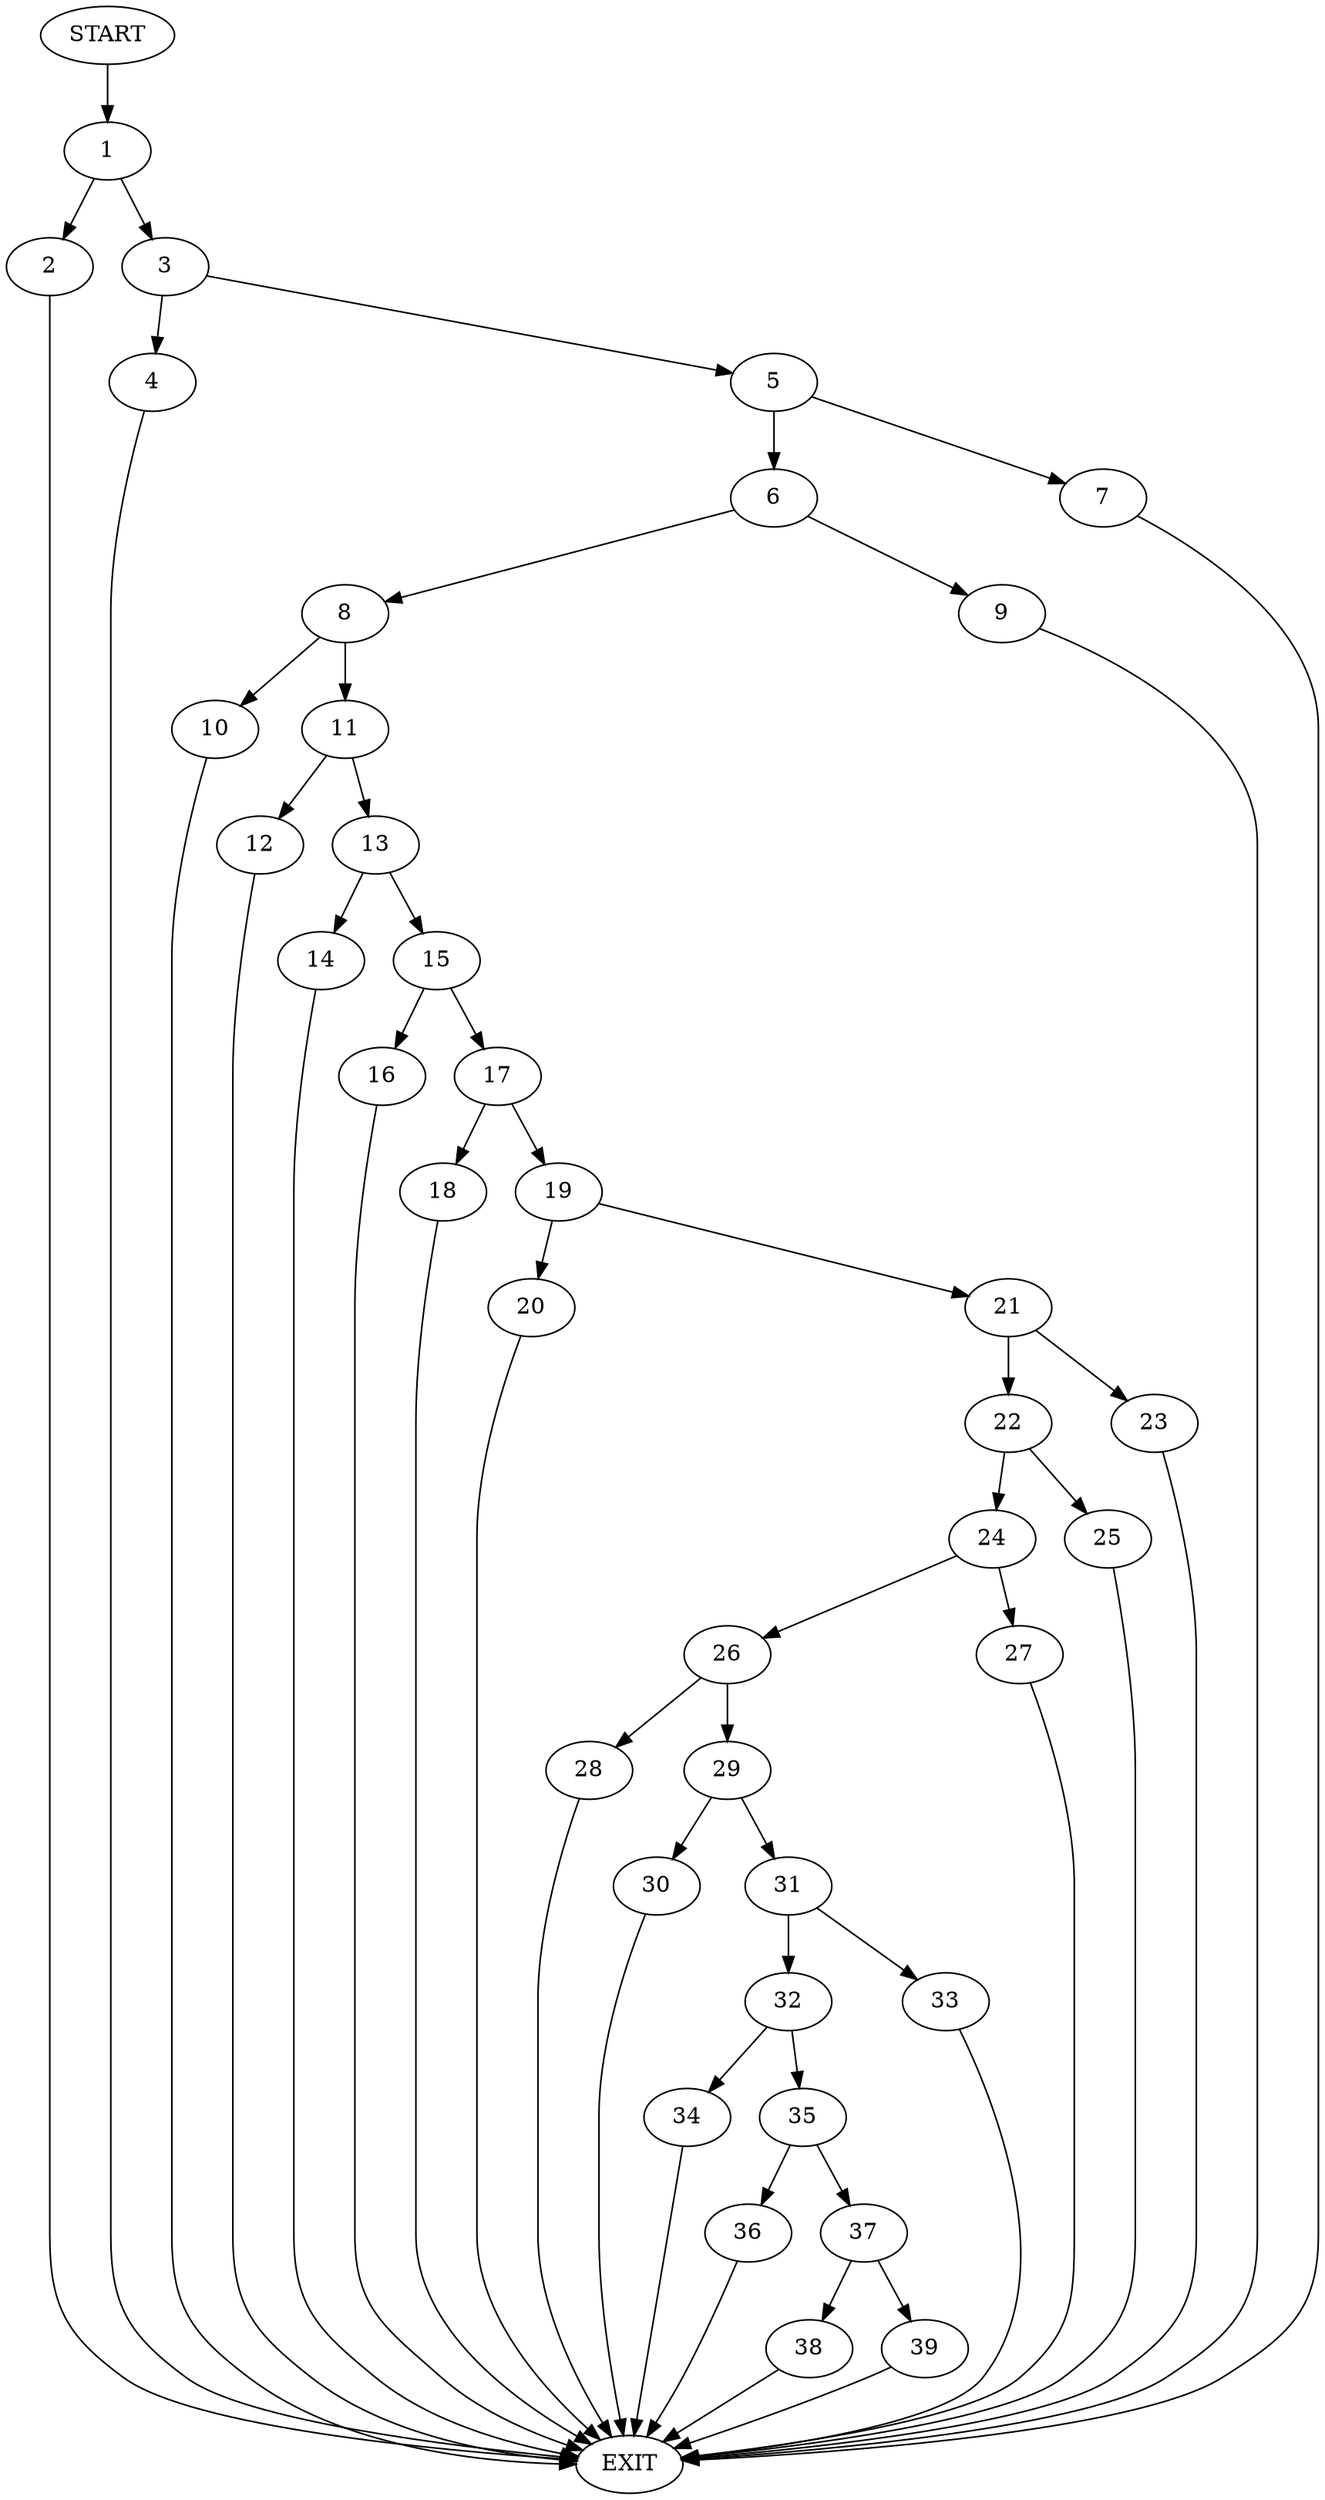 digraph {
0 [label="START"]
40 [label="EXIT"]
0 -> 1
1 -> 2
1 -> 3
2 -> 40
3 -> 4
3 -> 5
4 -> 40
5 -> 6
5 -> 7
6 -> 8
6 -> 9
7 -> 40
9 -> 40
8 -> 10
8 -> 11
11 -> 12
11 -> 13
10 -> 40
13 -> 14
13 -> 15
12 -> 40
14 -> 40
15 -> 16
15 -> 17
16 -> 40
17 -> 18
17 -> 19
18 -> 40
19 -> 20
19 -> 21
20 -> 40
21 -> 22
21 -> 23
23 -> 40
22 -> 24
22 -> 25
24 -> 26
24 -> 27
25 -> 40
27 -> 40
26 -> 28
26 -> 29
28 -> 40
29 -> 30
29 -> 31
30 -> 40
31 -> 32
31 -> 33
33 -> 40
32 -> 34
32 -> 35
34 -> 40
35 -> 36
35 -> 37
36 -> 40
37 -> 38
37 -> 39
38 -> 40
39 -> 40
}
